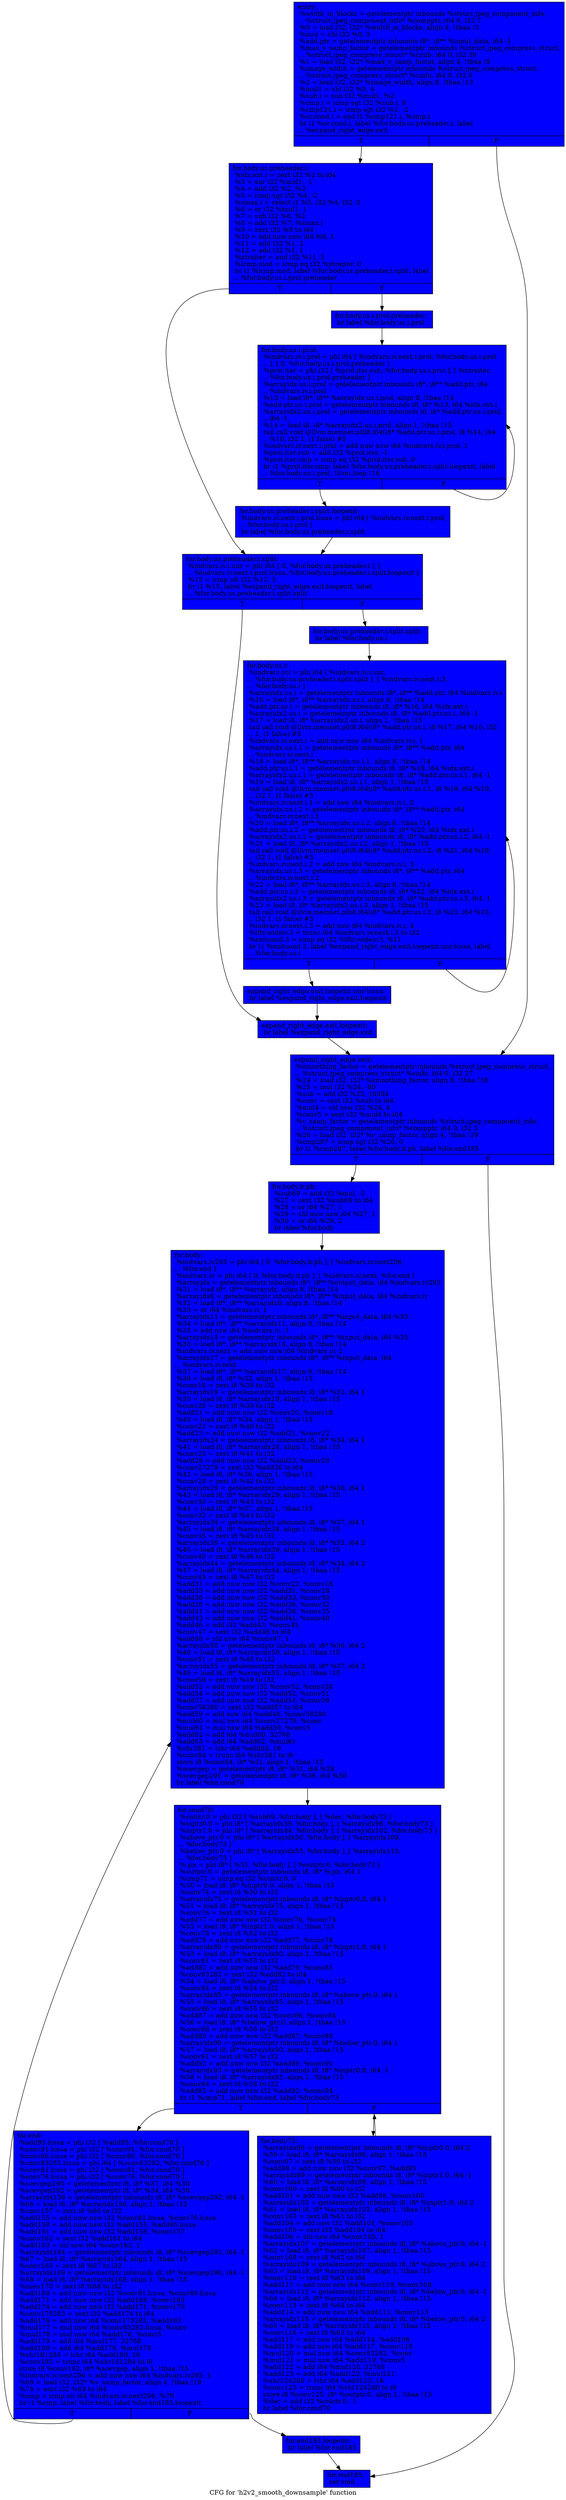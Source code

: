 digraph "CFG for 'h2v2_smooth_downsample' function" {
	label="CFG for 'h2v2_smooth_downsample' function";

	Node0x58dd1d0 [shape=record, style = filled, fillcolor = blue, label="{entry:\l  %width_in_blocks = getelementptr inbounds %struct.jpeg_component_info,\l... %struct.jpeg_component_info* %compptr, i64 0, i32 7\l  %0 = load i32, i32* %width_in_blocks, align 4, !tbaa !3\l  %mul = shl i32 %0, 3\l  %add.ptr = getelementptr inbounds i8*, i8** %input_data, i64 -1\l  %max_v_samp_factor = getelementptr inbounds %struct.jpeg_compress_struct,\l... %struct.jpeg_compress_struct* %cinfo, i64 0, i32 39\l  %1 = load i32, i32* %max_v_samp_factor, align 4, !tbaa !9\l  %image_width = getelementptr inbounds %struct.jpeg_compress_struct,\l... %struct.jpeg_compress_struct* %cinfo, i64 0, i32 6\l  %2 = load i32, i32* %image_width, align 8, !tbaa !13\l  %mul1 = shl i32 %0, 4\l  %sub.i = sub i32 %mul1, %2\l  %cmp.i = icmp sgt i32 %sub.i, 0\l  %cmp121.i = icmp sgt i32 %1, -2\l  %or.cond.i = and i1 %cmp121.i, %cmp.i\l  br i1 %or.cond.i, label %for.body.us.preheader.i, label\l... %expand_right_edge.exit\l|{<s0>T|<s1>F}}"];
	Node0x58dd1d0:s0 -> Node0x58dda70;
	Node0x58dd1d0:s1 -> Node0x58ddb70;
	Node0x58dda70 [shape=record, style = filled, fillcolor = blue, label="{for.body.us.preheader.i:                          \l  %idx.ext.i = zext i32 %2 to i64\l  %3 = xor i32 %mul1, -1\l  %4 = add i32 %2, %3\l  %5 = icmp sgt i32 %4, -2\l  %smax.i = select i1 %5, i32 %4, i32 -2\l  %6 = or i32 %mul1, 1\l  %7 = sub i32 %6, %2\l  %8 = add i32 %7, %smax.i\l  %9 = zext i32 %8 to i64\l  %10 = add nuw nsw i64 %9, 1\l  %11 = add i32 %1, 2\l  %12 = add i32 %1, 1\l  %xtraiter = and i32 %11, 3\l  %lcmp.mod = icmp eq i32 %xtraiter, 0\l  br i1 %lcmp.mod, label %for.body.us.preheader.i.split, label\l... %for.body.us.i.prol.preheader\l|{<s0>T|<s1>F}}"];
	Node0x58dda70:s0 -> Node0x58dde00;
	Node0x58dda70:s1 -> Node0x58de580;
	Node0x58de580 [shape=record, style = filled, fillcolor = blue, label="{for.body.us.i.prol.preheader:                     \l  br label %for.body.us.i.prol\l}"];
	Node0x58de580 -> Node0x58de730;
	Node0x58de730 [shape=record, style = filled, fillcolor = blue, label="{for.body.us.i.prol:                               \l  %indvars.iv.i.prol = phi i64 [ %indvars.iv.next.i.prol, %for.body.us.i.prol\l... ], [ 0, %for.body.us.i.prol.preheader ]\l  %prol.iter = phi i32 [ %prol.iter.sub, %for.body.us.i.prol ], [ %xtraiter,\l... %for.body.us.i.prol.preheader ]\l  %arrayidx.us.i.prol = getelementptr inbounds i8*, i8** %add.ptr, i64\l... %indvars.iv.i.prol\l  %13 = load i8*, i8** %arrayidx.us.i.prol, align 8, !tbaa !14\l  %add.ptr.us.i.prol = getelementptr inbounds i8, i8* %13, i64 %idx.ext.i\l  %arrayidx2.us.i.prol = getelementptr inbounds i8, i8* %add.ptr.us.i.prol,\l... i64 -1\l  %14 = load i8, i8* %arrayidx2.us.i.prol, align 1, !tbaa !15\l  tail call void @llvm.memset.p0i8.i64(i8* %add.ptr.us.i.prol, i8 %14, i64\l... %10, i32 1, i1 false) #5\l  %indvars.iv.next.i.prol = add nuw nsw i64 %indvars.iv.i.prol, 1\l  %prol.iter.sub = add i32 %prol.iter, -1\l  %prol.iter.cmp = icmp eq i32 %prol.iter.sub, 0\l  br i1 %prol.iter.cmp, label %for.body.us.preheader.i.split.loopexit, label\l... %for.body.us.i.prol, !llvm.loop !16\l|{<s0>T|<s1>F}}"];
	Node0x58de730:s0 -> Node0x58df340;
	Node0x58de730:s1 -> Node0x58de730;
	Node0x58df340 [shape=record, style = filled, fillcolor = blue, label="{for.body.us.preheader.i.split.loopexit:           \l  %indvars.iv.next.i.prol.lcssa = phi i64 [ %indvars.iv.next.i.prol,\l... %for.body.us.i.prol ]\l  br label %for.body.us.preheader.i.split\l}"];
	Node0x58df340 -> Node0x58dde00;
	Node0x58dde00 [shape=record, style = filled, fillcolor = blue, label="{for.body.us.preheader.i.split:                    \l  %indvars.iv.i.unr = phi i64 [ 0, %for.body.us.preheader.i ], [\l... %indvars.iv.next.i.prol.lcssa, %for.body.us.preheader.i.split.loopexit ]\l  %15 = icmp ult i32 %12, 3\l  br i1 %15, label %expand_right_edge.exit.loopexit, label\l... %for.body.us.preheader.i.split.split\l|{<s0>T|<s1>F}}"];
	Node0x58dde00:s0 -> Node0x58df5f0;
	Node0x58dde00:s1 -> Node0x58df710;
	Node0x58df710 [shape=record, style = filled, fillcolor = blue, label="{for.body.us.preheader.i.split.split:              \l  br label %for.body.us.i\l}"];
	Node0x58df710 -> Node0x58df8c0;
	Node0x58df8c0 [shape=record, style = filled, fillcolor = blue, label="{for.body.us.i:                                    \l  %indvars.iv.i = phi i64 [ %indvars.iv.i.unr,\l... %for.body.us.preheader.i.split.split ], [ %indvars.iv.next.i.3,\l... %for.body.us.i ]\l  %arrayidx.us.i = getelementptr inbounds i8*, i8** %add.ptr, i64 %indvars.iv.i\l  %16 = load i8*, i8** %arrayidx.us.i, align 8, !tbaa !14\l  %add.ptr.us.i = getelementptr inbounds i8, i8* %16, i64 %idx.ext.i\l  %arrayidx2.us.i = getelementptr inbounds i8, i8* %add.ptr.us.i, i64 -1\l  %17 = load i8, i8* %arrayidx2.us.i, align 1, !tbaa !15\l  tail call void @llvm.memset.p0i8.i64(i8* %add.ptr.us.i, i8 %17, i64 %10, i32\l... 1, i1 false) #5\l  %indvars.iv.next.i = add nuw nsw i64 %indvars.iv.i, 1\l  %arrayidx.us.i.1 = getelementptr inbounds i8*, i8** %add.ptr, i64\l... %indvars.iv.next.i\l  %18 = load i8*, i8** %arrayidx.us.i.1, align 8, !tbaa !14\l  %add.ptr.us.i.1 = getelementptr inbounds i8, i8* %18, i64 %idx.ext.i\l  %arrayidx2.us.i.1 = getelementptr inbounds i8, i8* %add.ptr.us.i.1, i64 -1\l  %19 = load i8, i8* %arrayidx2.us.i.1, align 1, !tbaa !15\l  tail call void @llvm.memset.p0i8.i64(i8* %add.ptr.us.i.1, i8 %19, i64 %10,\l... i32 1, i1 false) #5\l  %indvars.iv.next.i.1 = add nsw i64 %indvars.iv.i, 2\l  %arrayidx.us.i.2 = getelementptr inbounds i8*, i8** %add.ptr, i64\l... %indvars.iv.next.i.1\l  %20 = load i8*, i8** %arrayidx.us.i.2, align 8, !tbaa !14\l  %add.ptr.us.i.2 = getelementptr inbounds i8, i8* %20, i64 %idx.ext.i\l  %arrayidx2.us.i.2 = getelementptr inbounds i8, i8* %add.ptr.us.i.2, i64 -1\l  %21 = load i8, i8* %arrayidx2.us.i.2, align 1, !tbaa !15\l  tail call void @llvm.memset.p0i8.i64(i8* %add.ptr.us.i.2, i8 %21, i64 %10,\l... i32 1, i1 false) #5\l  %indvars.iv.next.i.2 = add nsw i64 %indvars.iv.i, 3\l  %arrayidx.us.i.3 = getelementptr inbounds i8*, i8** %add.ptr, i64\l... %indvars.iv.next.i.2\l  %22 = load i8*, i8** %arrayidx.us.i.3, align 8, !tbaa !14\l  %add.ptr.us.i.3 = getelementptr inbounds i8, i8* %22, i64 %idx.ext.i\l  %arrayidx2.us.i.3 = getelementptr inbounds i8, i8* %add.ptr.us.i.3, i64 -1\l  %23 = load i8, i8* %arrayidx2.us.i.3, align 1, !tbaa !15\l  tail call void @llvm.memset.p0i8.i64(i8* %add.ptr.us.i.3, i8 %23, i64 %10,\l... i32 1, i1 false) #5\l  %indvars.iv.next.i.3 = add nsw i64 %indvars.iv.i, 4\l  %lftr.wideiv.3 = trunc i64 %indvars.iv.next.i.3 to i32\l  %exitcond.3 = icmp eq i32 %lftr.wideiv.3, %11\l  br i1 %exitcond.3, label %expand_right_edge.exit.loopexit.unr-lcssa, label\l... %for.body.us.i\l|{<s0>T|<s1>F}}"];
	Node0x58df8c0:s0 -> Node0x58e1300;
	Node0x58df8c0:s1 -> Node0x58df8c0;
	Node0x58e1300 [shape=record, style = filled, fillcolor = blue, label="{expand_right_edge.exit.loopexit.unr-lcssa:        \l  br label %expand_right_edge.exit.loopexit\l}"];
	Node0x58e1300 -> Node0x58df5f0;
	Node0x58df5f0 [shape=record, style = filled, fillcolor = blue, label="{expand_right_edge.exit.loopexit:                  \l  br label %expand_right_edge.exit\l}"];
	Node0x58df5f0 -> Node0x58ddb70;
	Node0x58ddb70 [shape=record, style = filled, fillcolor = blue, label="{expand_right_edge.exit:                           \l  %smoothing_factor = getelementptr inbounds %struct.jpeg_compress_struct,\l... %struct.jpeg_compress_struct* %cinfo, i64 0, i32 27\l  %24 = load i32, i32* %smoothing_factor, align 8, !tbaa !18\l  %25 = mul i32 %24, -80\l  %sub = add i32 %25, 16384\l  %conv = sext i32 %sub to i64\l  %mul4 = shl nsw i32 %24, 4\l  %conv5 = sext i32 %mul4 to i64\l  %v_samp_factor = getelementptr inbounds %struct.jpeg_component_info,\l... %struct.jpeg_component_info* %compptr, i64 0, i32 3\l  %26 = load i32, i32* %v_samp_factor, align 4, !tbaa !19\l  %cmp287 = icmp sgt i32 %26, 0\l  br i1 %cmp287, label %for.body.lr.ph, label %for.end185\l|{<s0>T|<s1>F}}"];
	Node0x58ddb70:s0 -> Node0x58e19b0;
	Node0x58ddb70:s1 -> Node0x58e1a90;
	Node0x58e19b0 [shape=record, style = filled, fillcolor = blue, label="{for.body.lr.ph:                                   \l  %sub69 = add i32 %mul, -2\l  %27 = zext i32 %sub69 to i64\l  %28 = or i64 %27, 1\l  %29 = shl nuw nsw i64 %27, 1\l  %30 = or i64 %29, 2\l  br label %for.body\l}"];
	Node0x58e19b0 -> Node0x58e1e20;
	Node0x58e1e20 [shape=record, style = filled, fillcolor = blue, label="{for.body:                                         \l  %indvars.iv295 = phi i64 [ 0, %for.body.lr.ph ], [ %indvars.iv.next296,\l... %for.end ]\l  %indvars.iv = phi i64 [ 0, %for.body.lr.ph ], [ %indvars.iv.next, %for.end ]\l  %arrayidx = getelementptr inbounds i8*, i8** %output_data, i64 %indvars.iv295\l  %31 = load i8*, i8** %arrayidx, align 8, !tbaa !14\l  %arrayidx8 = getelementptr inbounds i8*, i8** %input_data, i64 %indvars.iv\l  %32 = load i8*, i8** %arrayidx8, align 8, !tbaa !14\l  %33 = or i64 %indvars.iv, 1\l  %arrayidx11 = getelementptr inbounds i8*, i8** %input_data, i64 %33\l  %34 = load i8*, i8** %arrayidx11, align 8, !tbaa !14\l  %35 = add nsw i64 %indvars.iv, -1\l  %arrayidx14 = getelementptr inbounds i8*, i8** %input_data, i64 %35\l  %36 = load i8*, i8** %arrayidx14, align 8, !tbaa !14\l  %indvars.iv.next = add nuw nsw i64 %indvars.iv, 2\l  %arrayidx17 = getelementptr inbounds i8*, i8** %input_data, i64\l... %indvars.iv.next\l  %37 = load i8*, i8** %arrayidx17, align 8, !tbaa !14\l  %38 = load i8, i8* %32, align 1, !tbaa !15\l  %conv18 = zext i8 %38 to i32\l  %arrayidx19 = getelementptr inbounds i8, i8* %32, i64 1\l  %39 = load i8, i8* %arrayidx19, align 1, !tbaa !15\l  %conv20 = zext i8 %39 to i32\l  %add21 = add nuw nsw i32 %conv20, %conv18\l  %40 = load i8, i8* %34, align 1, !tbaa !15\l  %conv22 = zext i8 %40 to i32\l  %add23 = add nuw nsw i32 %add21, %conv22\l  %arrayidx24 = getelementptr inbounds i8, i8* %34, i64 1\l  %41 = load i8, i8* %arrayidx24, align 1, !tbaa !15\l  %conv25 = zext i8 %41 to i32\l  %add26 = add nuw nsw i32 %add23, %conv25\l  %conv27279 = zext i32 %add26 to i64\l  %42 = load i8, i8* %36, align 1, !tbaa !15\l  %conv28 = zext i8 %42 to i32\l  %arrayidx29 = getelementptr inbounds i8, i8* %36, i64 1\l  %43 = load i8, i8* %arrayidx29, align 1, !tbaa !15\l  %conv30 = zext i8 %43 to i32\l  %44 = load i8, i8* %37, align 1, !tbaa !15\l  %conv32 = zext i8 %44 to i32\l  %arrayidx34 = getelementptr inbounds i8, i8* %37, i64 1\l  %45 = load i8, i8* %arrayidx34, align 1, !tbaa !15\l  %conv35 = zext i8 %45 to i32\l  %arrayidx39 = getelementptr inbounds i8, i8* %32, i64 2\l  %46 = load i8, i8* %arrayidx39, align 1, !tbaa !15\l  %conv40 = zext i8 %46 to i32\l  %arrayidx44 = getelementptr inbounds i8, i8* %34, i64 2\l  %47 = load i8, i8* %arrayidx44, align 1, !tbaa !15\l  %conv45 = zext i8 %47 to i32\l  %add31 = add nuw nsw i32 %conv22, %conv18\l  %add33 = add nuw nsw i32 %add31, %conv28\l  %add36 = add nuw nsw i32 %add33, %conv30\l  %add38 = add nuw nsw i32 %add36, %conv32\l  %add41 = add nuw nsw i32 %add38, %conv35\l  %add43 = add nuw nsw i32 %add41, %conv40\l  %add46 = add i32 %add43, %conv45\l  %conv47 = sext i32 %add46 to i64\l  %add48 = shl nsw i64 %conv47, 1\l  %arrayidx50 = getelementptr inbounds i8, i8* %36, i64 2\l  %48 = load i8, i8* %arrayidx50, align 1, !tbaa !15\l  %conv51 = zext i8 %48 to i32\l  %arrayidx55 = getelementptr inbounds i8, i8* %37, i64 2\l  %49 = load i8, i8* %arrayidx55, align 1, !tbaa !15\l  %conv56 = zext i8 %49 to i32\l  %add52 = add nuw nsw i32 %conv32, %conv28\l  %add54 = add nuw nsw i32 %add52, %conv51\l  %add57 = add nuw nsw i32 %add54, %conv56\l  %conv58280 = zext i32 %add57 to i64\l  %add59 = add nsw i64 %add48, %conv58280\l  %mul60 = mul nsw i64 %conv27279, %conv\l  %mul61 = mul nsw i64 %add59, %conv5\l  %add62 = add i64 %mul60, 32768\l  %add63 = add i64 %add62, %mul61\l  %shr281 = lshr i64 %add63, 16\l  %conv64 = trunc i64 %shr281 to i8\l  store i8 %conv64, i8* %31, align 1, !tbaa !15\l  %scevgep = getelementptr i8, i8* %31, i64 %28\l  %scevgep291 = getelementptr i8, i8* %36, i64 %30\l  br label %for.cond70\l}"];
	Node0x58e1e20 -> Node0x58e5bb0;
	Node0x58e5bb0 [shape=record, style = filled, fillcolor = blue, label="{for.cond70:                                       \l  %colctr.0 = phi i32 [ %sub69, %for.body ], [ %dec, %for.body73 ]\l  %inptr0.0 = phi i8* [ %arrayidx39, %for.body ], [ %arrayidx96, %for.body73 ]\l  %inptr1.0 = phi i8* [ %arrayidx44, %for.body ], [ %arrayidx102, %for.body73 ]\l  %above_ptr.0 = phi i8* [ %arrayidx50, %for.body ], [ %arrayidx109,\l... %for.body73 ]\l  %below_ptr.0 = phi i8* [ %arrayidx55, %for.body ], [ %arrayidx115,\l... %for.body73 ]\l  %.pn = phi i8* [ %31, %for.body ], [ %outptr.0, %for.body73 ]\l  %outptr.0 = getelementptr inbounds i8, i8* %.pn, i64 1\l  %cmp71 = icmp eq i32 %colctr.0, 0\l  %50 = load i8, i8* %inptr0.0, align 1, !tbaa !15\l  %conv74 = zext i8 %50 to i32\l  %arrayidx75 = getelementptr inbounds i8, i8* %inptr0.0, i64 1\l  %51 = load i8, i8* %arrayidx75, align 1, !tbaa !15\l  %conv76 = zext i8 %51 to i32\l  %add77 = add nuw nsw i32 %conv76, %conv74\l  %52 = load i8, i8* %inptr1.0, align 1, !tbaa !15\l  %conv78 = zext i8 %52 to i32\l  %add79 = add nuw nsw i32 %add77, %conv78\l  %arrayidx80 = getelementptr inbounds i8, i8* %inptr1.0, i64 1\l  %53 = load i8, i8* %arrayidx80, align 1, !tbaa !15\l  %conv81 = zext i8 %53 to i32\l  %add82 = add nuw nsw i32 %add79, %conv81\l  %conv83282 = zext i32 %add82 to i64\l  %54 = load i8, i8* %above_ptr.0, align 1, !tbaa !15\l  %conv84 = zext i8 %54 to i32\l  %arrayidx85 = getelementptr inbounds i8, i8* %above_ptr.0, i64 1\l  %55 = load i8, i8* %arrayidx85, align 1, !tbaa !15\l  %conv86 = zext i8 %55 to i32\l  %add87 = add nuw nsw i32 %conv86, %conv84\l  %56 = load i8, i8* %below_ptr.0, align 1, !tbaa !15\l  %conv88 = zext i8 %56 to i32\l  %add89 = add nuw nsw i32 %add87, %conv88\l  %arrayidx90 = getelementptr inbounds i8, i8* %below_ptr.0, i64 1\l  %57 = load i8, i8* %arrayidx90, align 1, !tbaa !15\l  %conv91 = zext i8 %57 to i32\l  %add92 = add nuw nsw i32 %add89, %conv91\l  %arrayidx93 = getelementptr inbounds i8, i8* %inptr0.0, i64 -1\l  %58 = load i8, i8* %arrayidx93, align 1, !tbaa !15\l  %conv94 = zext i8 %58 to i32\l  %add95 = add nuw nsw i32 %add92, %conv94\l  br i1 %cmp71, label %for.end, label %for.body73\l|{<s0>T|<s1>F}}"];
	Node0x58e5bb0:s0 -> Node0x58e1fc0;
	Node0x58e5bb0:s1 -> Node0x58e5d50;
	Node0x58e5d50 [shape=record, style = filled, fillcolor = blue, label="{for.body73:                                       \l  %arrayidx96 = getelementptr inbounds i8, i8* %inptr0.0, i64 2\l  %59 = load i8, i8* %arrayidx96, align 1, !tbaa !15\l  %conv97 = zext i8 %59 to i32\l  %add98 = add nuw nsw i32 %conv97, %add95\l  %arrayidx99 = getelementptr inbounds i8, i8* %inptr1.0, i64 -1\l  %60 = load i8, i8* %arrayidx99, align 1, !tbaa !15\l  %conv100 = zext i8 %60 to i32\l  %add101 = add nuw nsw i32 %add98, %conv100\l  %arrayidx102 = getelementptr inbounds i8, i8* %inptr1.0, i64 2\l  %61 = load i8, i8* %arrayidx102, align 1, !tbaa !15\l  %conv103 = zext i8 %61 to i32\l  %add104 = add nsw i32 %add101, %conv103\l  %conv105 = sext i32 %add104 to i64\l  %add106 = shl nsw i64 %conv105, 1\l  %arrayidx107 = getelementptr inbounds i8, i8* %above_ptr.0, i64 -1\l  %62 = load i8, i8* %arrayidx107, align 1, !tbaa !15\l  %conv108 = zext i8 %62 to i64\l  %arrayidx109 = getelementptr inbounds i8, i8* %above_ptr.0, i64 2\l  %63 = load i8, i8* %arrayidx109, align 1, !tbaa !15\l  %conv110 = zext i8 %63 to i64\l  %add111 = add nuw nsw i64 %conv110, %conv108\l  %arrayidx112 = getelementptr inbounds i8, i8* %below_ptr.0, i64 -1\l  %64 = load i8, i8* %arrayidx112, align 1, !tbaa !15\l  %conv113 = zext i8 %64 to i64\l  %add114 = add nuw nsw i64 %add111, %conv113\l  %arrayidx115 = getelementptr inbounds i8, i8* %below_ptr.0, i64 2\l  %65 = load i8, i8* %arrayidx115, align 1, !tbaa !15\l  %conv116 = zext i8 %65 to i64\l  %add117 = add nsw i64 %add114, %add106\l  %add119 = add nsw i64 %add117, %conv116\l  %mul120 = mul nsw i64 %conv83282, %conv\l  %mul121 = mul nsw i64 %add119, %conv5\l  %add122 = add i64 %mul120, 32768\l  %add123 = add i64 %add122, %mul121\l  %shr124286 = lshr i64 %add123, 16\l  %conv125 = trunc i64 %shr124286 to i8\l  store i8 %conv125, i8* %outptr.0, align 1, !tbaa !15\l  %dec = add i32 %colctr.0, -1\l  br label %for.cond70\l}"];
	Node0x58e5d50 -> Node0x58e5bb0;
	Node0x58e1fc0 [shape=record, style = filled, fillcolor = blue, label="{for.end:                                          \l  %add95.lcssa = phi i32 [ %add95, %for.cond70 ]\l  %conv91.lcssa = phi i32 [ %conv91, %for.cond70 ]\l  %conv86.lcssa = phi i32 [ %conv86, %for.cond70 ]\l  %conv83282.lcssa = phi i64 [ %conv83282, %for.cond70 ]\l  %conv81.lcssa = phi i32 [ %conv81, %for.cond70 ]\l  %conv76.lcssa = phi i32 [ %conv76, %for.cond70 ]\l  %scevgep290 = getelementptr i8, i8* %37, i64 %30\l  %scevgep292 = getelementptr i8, i8* %34, i64 %30\l  %arrayidx156 = getelementptr inbounds i8, i8* %scevgep292, i64 -1\l  %66 = load i8, i8* %arrayidx156, align 1, !tbaa !15\l  %conv157 = zext i8 %66 to i32\l  %add155 = add nuw nsw i32 %conv81.lcssa, %conv76.lcssa\l  %add158 = add nuw nsw i32 %add155, %add95.lcssa\l  %add161 = add nuw nsw i32 %add158, %conv157\l  %conv162 = sext i32 %add161 to i64\l  %add163 = shl nsw i64 %conv162, 1\l  %arrayidx164 = getelementptr inbounds i8, i8* %scevgep291, i64 -1\l  %67 = load i8, i8* %arrayidx164, align 1, !tbaa !15\l  %conv165 = zext i8 %67 to i32\l  %arrayidx169 = getelementptr inbounds i8, i8* %scevgep290, i64 -1\l  %68 = load i8, i8* %arrayidx169, align 1, !tbaa !15\l  %conv170 = zext i8 %68 to i32\l  %add168 = add nuw nsw i32 %conv91.lcssa, %conv86.lcssa\l  %add171 = add nuw nsw i32 %add168, %conv165\l  %add174 = add nuw nsw i32 %add171, %conv170\l  %conv175283 = zext i32 %add174 to i64\l  %add176 = add nsw i64 %conv175283, %add163\l  %mul177 = mul nsw i64 %conv83282.lcssa, %conv\l  %mul178 = mul nsw i64 %add176, %conv5\l  %add179 = add i64 %mul177, 32768\l  %add180 = add i64 %add179, %mul178\l  %shr181284 = lshr i64 %add180, 16\l  %conv182 = trunc i64 %shr181284 to i8\l  store i8 %conv182, i8* %scevgep, align 1, !tbaa !15\l  %indvars.iv.next296 = add nuw nsw i64 %indvars.iv295, 1\l  %69 = load i32, i32* %v_samp_factor, align 4, !tbaa !19\l  %70 = sext i32 %69 to i64\l  %cmp = icmp slt i64 %indvars.iv.next296, %70\l  br i1 %cmp, label %for.body, label %for.end185.loopexit\l|{<s0>T|<s1>F}}"];
	Node0x58e1fc0:s0 -> Node0x58e1e20;
	Node0x58e1fc0:s1 -> Node0x58eaf70;
	Node0x58eaf70 [shape=record, style = filled, fillcolor = blue, label="{for.end185.loopexit:                              \l  br label %for.end185\l}"];
	Node0x58eaf70 -> Node0x58e1a90;
	Node0x58e1a90 [shape=record, style = filled, fillcolor = blue, label="{for.end185:                                       \l  ret void\l}"];
}
